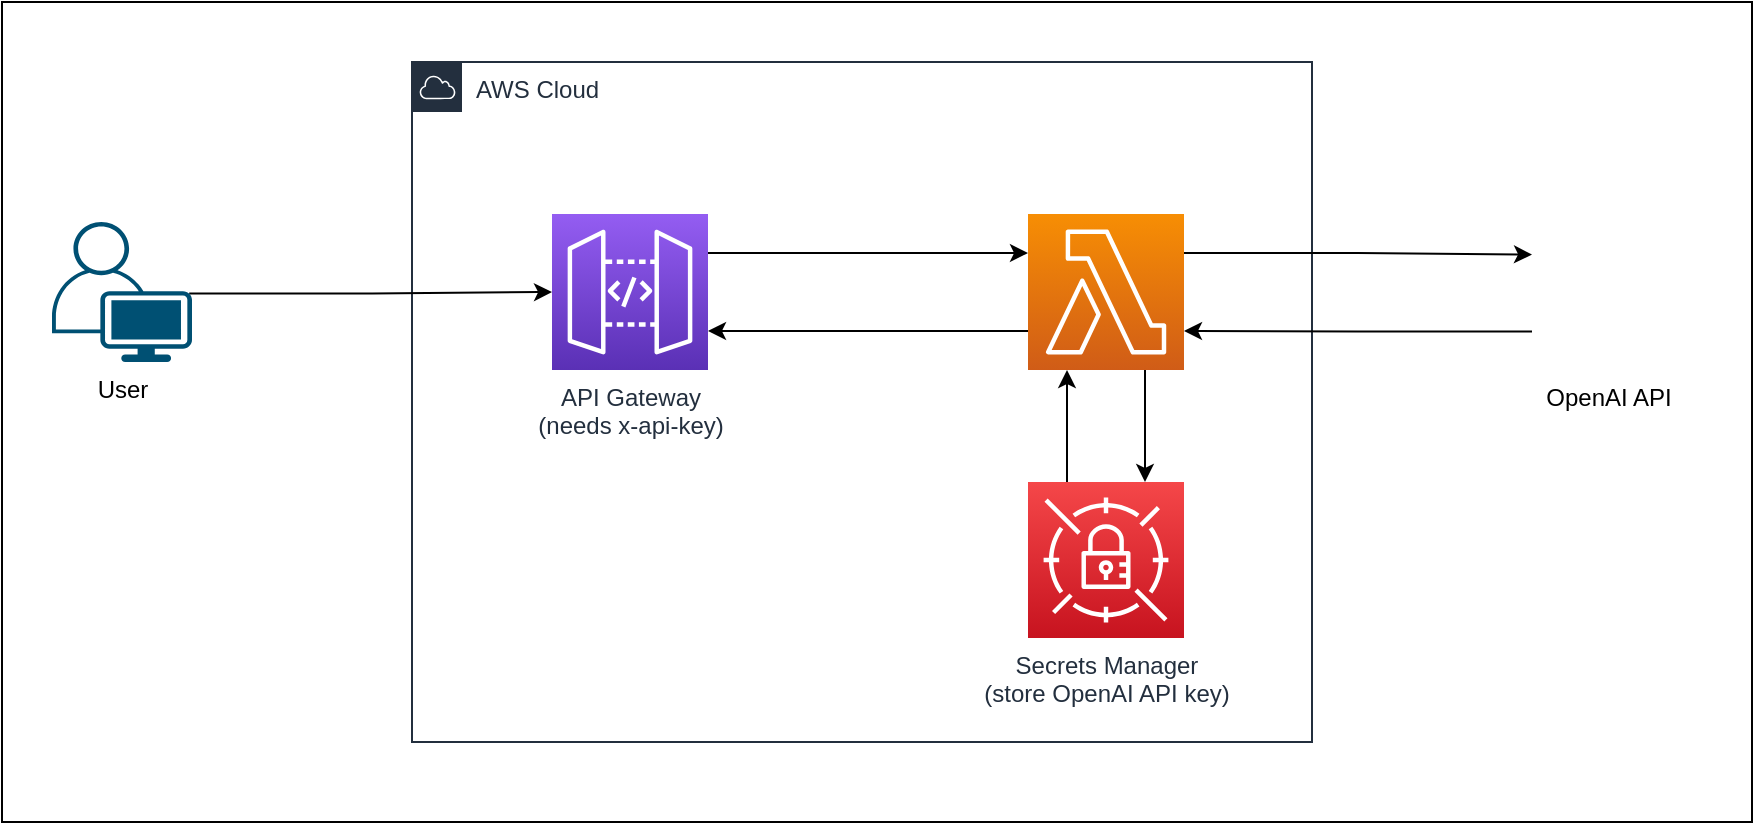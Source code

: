 <mxfile version="21.6.5" type="device">
  <diagram name="Page-1" id="DGU54aM1dXb16u6cR6Np">
    <mxGraphModel dx="984" dy="718" grid="1" gridSize="10" guides="1" tooltips="1" connect="1" arrows="1" fold="1" page="1" pageScale="1" pageWidth="827" pageHeight="1169" background="none" math="0" shadow="0">
      <root>
        <mxCell id="0" />
        <mxCell id="1" parent="0" />
        <mxCell id="peu6tdp3pK0AbRxB3ZtT-21" value="" style="rounded=0;whiteSpace=wrap;html=1;" vertex="1" parent="1">
          <mxGeometry x="15" y="120" width="875" height="410" as="geometry" />
        </mxCell>
        <mxCell id="peu6tdp3pK0AbRxB3ZtT-4" value="AWS Cloud" style="points=[[0,0],[0.25,0],[0.5,0],[0.75,0],[1,0],[1,0.25],[1,0.5],[1,0.75],[1,1],[0.75,1],[0.5,1],[0.25,1],[0,1],[0,0.75],[0,0.5],[0,0.25]];outlineConnect=0;gradientColor=none;html=1;whiteSpace=wrap;fontSize=12;fontStyle=0;container=1;pointerEvents=0;collapsible=0;recursiveResize=0;shape=mxgraph.aws4.group;grIcon=mxgraph.aws4.group_aws_cloud;strokeColor=#232F3E;fillColor=none;verticalAlign=top;align=left;spacingLeft=30;fontColor=#232F3E;dashed=0;" vertex="1" parent="1">
          <mxGeometry x="220" y="150" width="450" height="340" as="geometry" />
        </mxCell>
        <mxCell id="peu6tdp3pK0AbRxB3ZtT-13" style="edgeStyle=orthogonalEdgeStyle;rounded=0;orthogonalLoop=1;jettySize=auto;html=1;exitX=0.75;exitY=1;exitDx=0;exitDy=0;exitPerimeter=0;entryX=0.75;entryY=0;entryDx=0;entryDy=0;entryPerimeter=0;" edge="1" parent="peu6tdp3pK0AbRxB3ZtT-4" source="peu6tdp3pK0AbRxB3ZtT-5" target="peu6tdp3pK0AbRxB3ZtT-7">
          <mxGeometry relative="1" as="geometry" />
        </mxCell>
        <mxCell id="peu6tdp3pK0AbRxB3ZtT-17" style="edgeStyle=orthogonalEdgeStyle;rounded=0;orthogonalLoop=1;jettySize=auto;html=1;exitX=0;exitY=0.75;exitDx=0;exitDy=0;exitPerimeter=0;entryX=1;entryY=0.75;entryDx=0;entryDy=0;entryPerimeter=0;" edge="1" parent="peu6tdp3pK0AbRxB3ZtT-4" source="peu6tdp3pK0AbRxB3ZtT-5" target="peu6tdp3pK0AbRxB3ZtT-8">
          <mxGeometry relative="1" as="geometry" />
        </mxCell>
        <mxCell id="peu6tdp3pK0AbRxB3ZtT-5" value="" style="sketch=0;points=[[0,0,0],[0.25,0,0],[0.5,0,0],[0.75,0,0],[1,0,0],[0,1,0],[0.25,1,0],[0.5,1,0],[0.75,1,0],[1,1,0],[0,0.25,0],[0,0.5,0],[0,0.75,0],[1,0.25,0],[1,0.5,0],[1,0.75,0]];outlineConnect=0;fontColor=#232F3E;gradientColor=#F78E04;gradientDirection=north;fillColor=#D05C17;strokeColor=#ffffff;dashed=0;verticalLabelPosition=bottom;verticalAlign=top;align=center;html=1;fontSize=12;fontStyle=0;aspect=fixed;shape=mxgraph.aws4.resourceIcon;resIcon=mxgraph.aws4.lambda;" vertex="1" parent="peu6tdp3pK0AbRxB3ZtT-4">
          <mxGeometry x="308" y="76" width="78" height="78" as="geometry" />
        </mxCell>
        <mxCell id="peu6tdp3pK0AbRxB3ZtT-14" style="edgeStyle=orthogonalEdgeStyle;rounded=0;orthogonalLoop=1;jettySize=auto;html=1;exitX=0.25;exitY=0;exitDx=0;exitDy=0;exitPerimeter=0;entryX=0.25;entryY=1;entryDx=0;entryDy=0;entryPerimeter=0;" edge="1" parent="peu6tdp3pK0AbRxB3ZtT-4" source="peu6tdp3pK0AbRxB3ZtT-7" target="peu6tdp3pK0AbRxB3ZtT-5">
          <mxGeometry relative="1" as="geometry" />
        </mxCell>
        <mxCell id="peu6tdp3pK0AbRxB3ZtT-7" value="Secrets Manager&lt;br&gt;(store OpenAI API key)" style="sketch=0;points=[[0,0,0],[0.25,0,0],[0.5,0,0],[0.75,0,0],[1,0,0],[0,1,0],[0.25,1,0],[0.5,1,0],[0.75,1,0],[1,1,0],[0,0.25,0],[0,0.5,0],[0,0.75,0],[1,0.25,0],[1,0.5,0],[1,0.75,0]];outlineConnect=0;fontColor=#232F3E;gradientColor=#F54749;gradientDirection=north;fillColor=#C7131F;strokeColor=#ffffff;dashed=0;verticalLabelPosition=bottom;verticalAlign=top;align=center;html=1;fontSize=12;fontStyle=0;aspect=fixed;shape=mxgraph.aws4.resourceIcon;resIcon=mxgraph.aws4.secrets_manager;" vertex="1" parent="peu6tdp3pK0AbRxB3ZtT-4">
          <mxGeometry x="308" y="210" width="78" height="78" as="geometry" />
        </mxCell>
        <mxCell id="peu6tdp3pK0AbRxB3ZtT-16" style="edgeStyle=orthogonalEdgeStyle;rounded=0;orthogonalLoop=1;jettySize=auto;html=1;exitX=1;exitY=0.25;exitDx=0;exitDy=0;exitPerimeter=0;entryX=0;entryY=0.25;entryDx=0;entryDy=0;entryPerimeter=0;" edge="1" parent="peu6tdp3pK0AbRxB3ZtT-4" source="peu6tdp3pK0AbRxB3ZtT-8" target="peu6tdp3pK0AbRxB3ZtT-5">
          <mxGeometry relative="1" as="geometry" />
        </mxCell>
        <mxCell id="peu6tdp3pK0AbRxB3ZtT-8" value="API Gateway&lt;br&gt;(needs x-api-key)" style="sketch=0;points=[[0,0,0],[0.25,0,0],[0.5,0,0],[0.75,0,0],[1,0,0],[0,1,0],[0.25,1,0],[0.5,1,0],[0.75,1,0],[1,1,0],[0,0.25,0],[0,0.5,0],[0,0.75,0],[1,0.25,0],[1,0.5,0],[1,0.75,0]];outlineConnect=0;fontColor=#232F3E;gradientColor=#945DF2;gradientDirection=north;fillColor=#5A30B5;strokeColor=#ffffff;dashed=0;verticalLabelPosition=bottom;verticalAlign=top;align=center;html=1;fontSize=12;fontStyle=0;aspect=fixed;shape=mxgraph.aws4.resourceIcon;resIcon=mxgraph.aws4.api_gateway;" vertex="1" parent="peu6tdp3pK0AbRxB3ZtT-4">
          <mxGeometry x="70" y="76" width="78" height="78" as="geometry" />
        </mxCell>
        <mxCell id="peu6tdp3pK0AbRxB3ZtT-11" style="edgeStyle=orthogonalEdgeStyle;rounded=0;orthogonalLoop=1;jettySize=auto;html=1;exitX=0.98;exitY=0.51;exitDx=0;exitDy=0;exitPerimeter=0;entryX=0;entryY=0.5;entryDx=0;entryDy=0;entryPerimeter=0;" edge="1" parent="1" source="peu6tdp3pK0AbRxB3ZtT-9" target="peu6tdp3pK0AbRxB3ZtT-8">
          <mxGeometry relative="1" as="geometry" />
        </mxCell>
        <mxCell id="peu6tdp3pK0AbRxB3ZtT-9" value="User" style="points=[[0.35,0,0],[0.98,0.51,0],[1,0.71,0],[0.67,1,0],[0,0.795,0],[0,0.65,0]];verticalLabelPosition=bottom;sketch=0;html=1;verticalAlign=top;aspect=fixed;align=center;pointerEvents=1;shape=mxgraph.cisco19.user;fillColor=#005073;strokeColor=none;" vertex="1" parent="1">
          <mxGeometry x="40" y="230" width="70" height="70" as="geometry" />
        </mxCell>
        <mxCell id="peu6tdp3pK0AbRxB3ZtT-19" style="edgeStyle=orthogonalEdgeStyle;rounded=0;orthogonalLoop=1;jettySize=auto;html=1;exitX=0;exitY=0.75;exitDx=0;exitDy=0;entryX=1;entryY=0.75;entryDx=0;entryDy=0;entryPerimeter=0;" edge="1" parent="1" source="peu6tdp3pK0AbRxB3ZtT-10" target="peu6tdp3pK0AbRxB3ZtT-5">
          <mxGeometry relative="1" as="geometry" />
        </mxCell>
        <mxCell id="peu6tdp3pK0AbRxB3ZtT-10" value="OpenAI API" style="shape=image;verticalLabelPosition=bottom;labelBackgroundColor=default;verticalAlign=top;aspect=fixed;imageAspect=0;image=https://static.vecteezy.com/system/resources/previews/021/059/827/original/chatgpt-logo-chat-gpt-icon-on-white-background-free-vector.jpg;" vertex="1" parent="1">
          <mxGeometry x="780" y="227" width="77" height="77" as="geometry" />
        </mxCell>
        <mxCell id="peu6tdp3pK0AbRxB3ZtT-18" style="edgeStyle=orthogonalEdgeStyle;rounded=0;orthogonalLoop=1;jettySize=auto;html=1;exitX=1;exitY=0.25;exitDx=0;exitDy=0;exitPerimeter=0;entryX=0;entryY=0.25;entryDx=0;entryDy=0;" edge="1" parent="1" source="peu6tdp3pK0AbRxB3ZtT-5" target="peu6tdp3pK0AbRxB3ZtT-10">
          <mxGeometry relative="1" as="geometry" />
        </mxCell>
      </root>
    </mxGraphModel>
  </diagram>
</mxfile>
